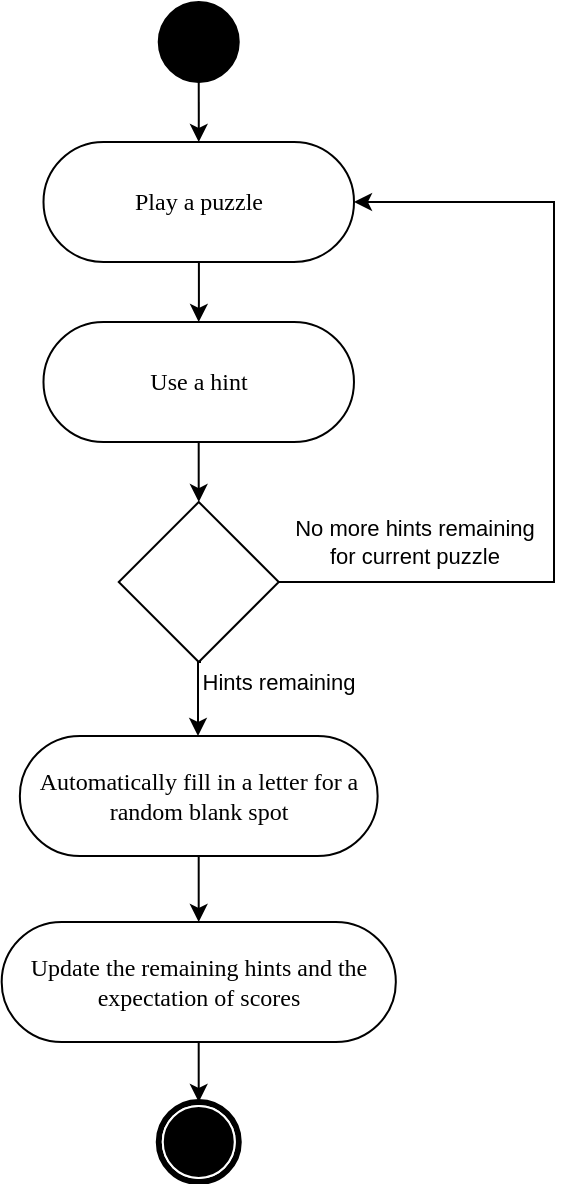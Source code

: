 <mxfile version="23.1.2" type="github">
  <diagram name="第 1 页" id="_rum_Qx3C-pl_39SnO8p">
    <mxGraphModel dx="988" dy="3021" grid="1" gridSize="10" guides="1" tooltips="1" connect="1" arrows="1" fold="1" page="1" pageScale="1" pageWidth="291" pageHeight="413" math="0" shadow="0">
      <root>
        <mxCell id="0" />
        <mxCell id="1" parent="0" />
        <mxCell id="ku7iXRXvoYRYUrVBcZmR-2" value="" style="edgeStyle=orthogonalEdgeStyle;rounded=0;orthogonalLoop=1;jettySize=auto;html=1;" parent="1" source="W63FELmV4LjoxZOhi6UZ-2" target="ku7iXRXvoYRYUrVBcZmR-1" edge="1">
          <mxGeometry relative="1" as="geometry" />
        </mxCell>
        <mxCell id="W63FELmV4LjoxZOhi6UZ-2" value="Automatically fill in a letter for a random blank spot" style="rounded=1;whiteSpace=wrap;html=1;shadow=0;comic=0;labelBackgroundColor=none;strokeWidth=1;fontFamily=Verdana;fontSize=12;align=center;arcSize=50;" parent="1" vertex="1">
          <mxGeometry x="272.93" y="-1813" width="178.89" height="60" as="geometry" />
        </mxCell>
        <mxCell id="W63FELmV4LjoxZOhi6UZ-3" value="" style="edgeStyle=orthogonalEdgeStyle;rounded=0;orthogonalLoop=1;jettySize=auto;html=1;entryX=0.5;entryY=0;entryDx=0;entryDy=0;" parent="1" source="W63FELmV4LjoxZOhi6UZ-4" target="W63FELmV4LjoxZOhi6UZ-9" edge="1">
          <mxGeometry relative="1" as="geometry">
            <mxPoint x="342.25" y="-1930" as="targetPoint" />
          </mxGeometry>
        </mxCell>
        <mxCell id="W63FELmV4LjoxZOhi6UZ-4" value="" style="ellipse;whiteSpace=wrap;html=1;rounded=0;shadow=0;comic=0;labelBackgroundColor=none;strokeWidth=1;fillColor=#000000;fontFamily=Verdana;fontSize=12;align=center;" parent="1" vertex="1">
          <mxGeometry x="342.37" y="-2180" width="40" height="40" as="geometry" />
        </mxCell>
        <mxCell id="W63FELmV4LjoxZOhi6UZ-7" value="" style="shape=mxgraph.bpmn.shape;html=1;verticalLabelPosition=bottom;labelBackgroundColor=#ffffff;verticalAlign=top;perimeter=ellipsePerimeter;outline=end;symbol=terminate;rounded=0;shadow=0;comic=0;strokeWidth=1;fontFamily=Verdana;fontSize=12;align=center;" parent="1" vertex="1">
          <mxGeometry x="342.38" y="-1630" width="40" height="40" as="geometry" />
        </mxCell>
        <mxCell id="W63FELmV4LjoxZOhi6UZ-17" value="" style="edgeStyle=orthogonalEdgeStyle;rounded=0;orthogonalLoop=1;jettySize=auto;html=1;" parent="1" source="W63FELmV4LjoxZOhi6UZ-9" target="W63FELmV4LjoxZOhi6UZ-16" edge="1">
          <mxGeometry relative="1" as="geometry" />
        </mxCell>
        <mxCell id="W63FELmV4LjoxZOhi6UZ-9" value="Play a puzzle" style="rounded=1;whiteSpace=wrap;html=1;shadow=0;comic=0;labelBackgroundColor=none;strokeWidth=1;fontFamily=Verdana;fontSize=12;align=center;arcSize=50;" parent="1" vertex="1">
          <mxGeometry x="284.75" y="-2110" width="155.25" height="60" as="geometry" />
        </mxCell>
        <mxCell id="W63FELmV4LjoxZOhi6UZ-10" value="" style="edgeStyle=orthogonalEdgeStyle;rounded=0;orthogonalLoop=1;jettySize=auto;html=1;" parent="1" target="W63FELmV4LjoxZOhi6UZ-2" edge="1">
          <mxGeometry relative="1" as="geometry">
            <mxPoint x="362" y="-1890" as="sourcePoint" />
            <Array as="points">
              <mxPoint x="363" y="-1890" />
              <mxPoint x="363" y="-1850" />
              <mxPoint x="362" y="-1850" />
            </Array>
          </mxGeometry>
        </mxCell>
        <mxCell id="W63FELmV4LjoxZOhi6UZ-22" value="Hints remaining" style="edgeLabel;html=1;align=center;verticalAlign=middle;resizable=0;points=[];" parent="W63FELmV4LjoxZOhi6UZ-10" vertex="1" connectable="0">
          <mxGeometry x="0.317" y="2" relative="1" as="geometry">
            <mxPoint x="38" as="offset" />
          </mxGeometry>
        </mxCell>
        <mxCell id="W63FELmV4LjoxZOhi6UZ-20" value="" style="edgeStyle=orthogonalEdgeStyle;rounded=0;orthogonalLoop=1;jettySize=auto;html=1;entryX=1;entryY=0.5;entryDx=0;entryDy=0;" parent="1" source="W63FELmV4LjoxZOhi6UZ-13" target="W63FELmV4LjoxZOhi6UZ-9" edge="1">
          <mxGeometry relative="1" as="geometry">
            <mxPoint x="482.38" y="-1890" as="targetPoint" />
            <Array as="points">
              <mxPoint x="540" y="-1890" />
              <mxPoint x="540" y="-2080" />
            </Array>
          </mxGeometry>
        </mxCell>
        <mxCell id="W63FELmV4LjoxZOhi6UZ-21" value="No more hints remaining &lt;br&gt;for current puzzle" style="edgeLabel;html=1;align=center;verticalAlign=middle;resizable=0;points=[];" parent="W63FELmV4LjoxZOhi6UZ-20" vertex="1" connectable="0">
          <mxGeometry x="-0.734" y="-3" relative="1" as="geometry">
            <mxPoint x="10" y="-23" as="offset" />
          </mxGeometry>
        </mxCell>
        <mxCell id="W63FELmV4LjoxZOhi6UZ-13" value="" style="rhombus;whiteSpace=wrap;html=1;" parent="1" vertex="1">
          <mxGeometry x="322.38" y="-1930" width="80" height="80" as="geometry" />
        </mxCell>
        <mxCell id="W63FELmV4LjoxZOhi6UZ-18" value="" style="edgeStyle=orthogonalEdgeStyle;rounded=0;orthogonalLoop=1;jettySize=auto;html=1;" parent="1" source="W63FELmV4LjoxZOhi6UZ-16" target="W63FELmV4LjoxZOhi6UZ-13" edge="1">
          <mxGeometry relative="1" as="geometry" />
        </mxCell>
        <mxCell id="W63FELmV4LjoxZOhi6UZ-16" value="Use a hint" style="rounded=1;whiteSpace=wrap;html=1;shadow=0;comic=0;labelBackgroundColor=none;strokeWidth=1;fontFamily=Verdana;fontSize=12;align=center;arcSize=50;" parent="1" vertex="1">
          <mxGeometry x="284.74" y="-2020" width="155.25" height="60" as="geometry" />
        </mxCell>
        <mxCell id="ku7iXRXvoYRYUrVBcZmR-3" value="" style="edgeStyle=orthogonalEdgeStyle;rounded=0;orthogonalLoop=1;jettySize=auto;html=1;" parent="1" source="ku7iXRXvoYRYUrVBcZmR-1" target="W63FELmV4LjoxZOhi6UZ-7" edge="1">
          <mxGeometry relative="1" as="geometry" />
        </mxCell>
        <mxCell id="ku7iXRXvoYRYUrVBcZmR-1" value="Update the remaining hints and the expectation of scores" style="rounded=1;whiteSpace=wrap;html=1;shadow=0;comic=0;labelBackgroundColor=none;strokeWidth=1;fontFamily=Verdana;fontSize=12;align=center;arcSize=50;" parent="1" vertex="1">
          <mxGeometry x="263.84" y="-1720" width="197.08" height="60" as="geometry" />
        </mxCell>
      </root>
    </mxGraphModel>
  </diagram>
</mxfile>
